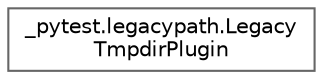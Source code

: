 digraph "Graphical Class Hierarchy"
{
 // LATEX_PDF_SIZE
  bgcolor="transparent";
  edge [fontname=Helvetica,fontsize=10,labelfontname=Helvetica,labelfontsize=10];
  node [fontname=Helvetica,fontsize=10,shape=box,height=0.2,width=0.4];
  rankdir="LR";
  Node0 [id="Node000000",label="_pytest.legacypath.Legacy\lTmpdirPlugin",height=0.2,width=0.4,color="grey40", fillcolor="white", style="filled",URL="$class__pytest_1_1legacypath_1_1_legacy_tmpdir_plugin.html",tooltip=" "];
}
